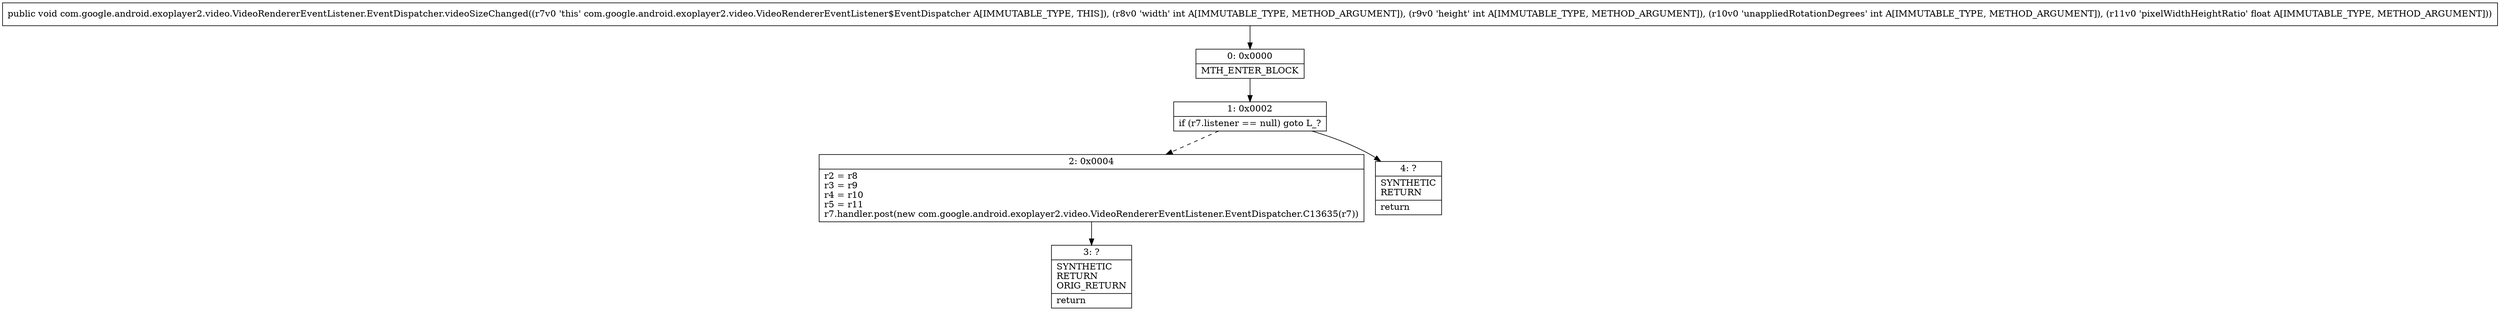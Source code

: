 digraph "CFG forcom.google.android.exoplayer2.video.VideoRendererEventListener.EventDispatcher.videoSizeChanged(IIIF)V" {
Node_0 [shape=record,label="{0\:\ 0x0000|MTH_ENTER_BLOCK\l}"];
Node_1 [shape=record,label="{1\:\ 0x0002|if (r7.listener == null) goto L_?\l}"];
Node_2 [shape=record,label="{2\:\ 0x0004|r2 = r8\lr3 = r9\lr4 = r10\lr5 = r11\lr7.handler.post(new com.google.android.exoplayer2.video.VideoRendererEventListener.EventDispatcher.C13635(r7))\l}"];
Node_3 [shape=record,label="{3\:\ ?|SYNTHETIC\lRETURN\lORIG_RETURN\l|return\l}"];
Node_4 [shape=record,label="{4\:\ ?|SYNTHETIC\lRETURN\l|return\l}"];
MethodNode[shape=record,label="{public void com.google.android.exoplayer2.video.VideoRendererEventListener.EventDispatcher.videoSizeChanged((r7v0 'this' com.google.android.exoplayer2.video.VideoRendererEventListener$EventDispatcher A[IMMUTABLE_TYPE, THIS]), (r8v0 'width' int A[IMMUTABLE_TYPE, METHOD_ARGUMENT]), (r9v0 'height' int A[IMMUTABLE_TYPE, METHOD_ARGUMENT]), (r10v0 'unappliedRotationDegrees' int A[IMMUTABLE_TYPE, METHOD_ARGUMENT]), (r11v0 'pixelWidthHeightRatio' float A[IMMUTABLE_TYPE, METHOD_ARGUMENT])) }"];
MethodNode -> Node_0;
Node_0 -> Node_1;
Node_1 -> Node_2[style=dashed];
Node_1 -> Node_4;
Node_2 -> Node_3;
}

